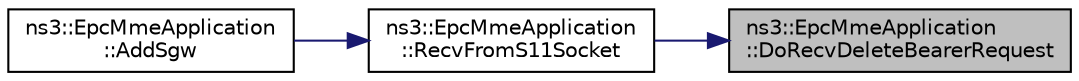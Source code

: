 digraph "ns3::EpcMmeApplication::DoRecvDeleteBearerRequest"
{
 // LATEX_PDF_SIZE
  edge [fontname="Helvetica",fontsize="10",labelfontname="Helvetica",labelfontsize="10"];
  node [fontname="Helvetica",fontsize="10",shape=record];
  rankdir="RL";
  Node1 [label="ns3::EpcMmeApplication\l::DoRecvDeleteBearerRequest",height=0.2,width=0.4,color="black", fillcolor="grey75", style="filled", fontcolor="black",tooltip="Process GTP-C Delete Bearer Request message."];
  Node1 -> Node2 [dir="back",color="midnightblue",fontsize="10",style="solid",fontname="Helvetica"];
  Node2 [label="ns3::EpcMmeApplication\l::RecvFromS11Socket",height=0.2,width=0.4,color="black", fillcolor="white", style="filled",URL="$classns3_1_1_epc_mme_application.html#afac9f825eb86a8857e3b966918baa5f5",tooltip="Reads the S11 messages from a socket."];
  Node2 -> Node3 [dir="back",color="midnightblue",fontsize="10",style="solid",fontname="Helvetica"];
  Node3 [label="ns3::EpcMmeApplication\l::AddSgw",height=0.2,width=0.4,color="black", fillcolor="white", style="filled",URL="$classns3_1_1_epc_mme_application.html#a1f560233b490b2d6299e28ad80a80f04",tooltip="Add a new SGW to the MME."];
}
